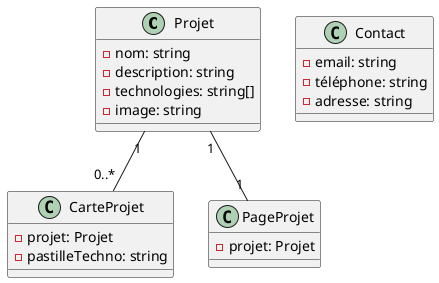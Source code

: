 @startuml

class Projet {
  - nom: string
  - description: string
  - technologies: string[]
  - image: string
}

class CarteProjet {
  - projet: Projet
  - pastilleTechno: string
}

class PageProjet {
  - projet: Projet
}

class Contact {
  - email: string
  - téléphone: string
  - adresse: string
}

Projet "1" -- "0..*" CarteProjet
Projet "1" -- "1" PageProjet

@enduml
